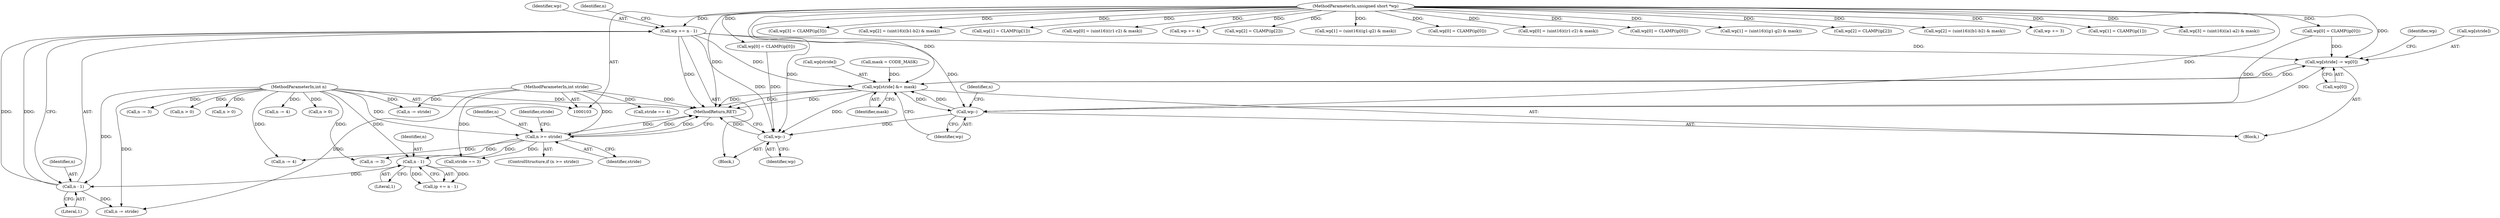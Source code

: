digraph "0_libtiff_83a4b92815ea04969d494416eaae3d4c6b338e4a#diff-c8b4b355f9b5c06d585b23138e1c185f@pointer" {
"1000390" [label="(Call,wp += n - 1)"];
"1000392" [label="(Call,n - 1)"];
"1000387" [label="(Call,n - 1)"];
"1000124" [label="(Call,n >= stride)"];
"1000105" [label="(MethodParameterIn,int n)"];
"1000106" [label="(MethodParameterIn,int stride)"];
"1000107" [label="(MethodParameterIn,unsigned short *wp)"];
"1000413" [label="(Call,wp[stride] -= wp[0])"];
"1000420" [label="(Call,wp[stride] &= mask)"];
"1000425" [label="(Call,wp--)"];
"1000440" [label="(Call,wp--)"];
"1000278" [label="(Call,wp[3] = CLAMP(ip[3]))"];
"1000387" [label="(Call,n - 1)"];
"1000388" [label="(Identifier,n)"];
"1000385" [label="(Call,ip += n - 1)"];
"1000126" [label="(Identifier,stride)"];
"1000413" [label="(Call,wp[stride] -= wp[0])"];
"1000242" [label="(Call,stride == 4)"];
"1000349" [label="(Call,wp[2] = (uint16)((b1-b2) & mask))"];
"1000427" [label="(Call,n -= stride)"];
"1000258" [label="(Call,wp[1] = CLAMP(ip[1]))"];
"1000186" [label="(Call,wp[0] = (uint16)((r1-r2) & mask))"];
"1000392" [label="(Call,n - 1)"];
"1000294" [label="(Call,n -= 4)"];
"1000422" [label="(Identifier,wp)"];
"1000130" [label="(Identifier,stride)"];
"1000297" [label="(Call,wp += 4)"];
"1000167" [label="(Call,n > 0)"];
"1000424" [label="(Identifier,mask)"];
"1000155" [label="(Call,wp[2] = CLAMP(ip[2]))"];
"1000206" [label="(Call,wp[1] = (uint16)((g1-g2) & mask))"];
"1000248" [label="(Call,wp[0] = CLAMP(ip[0]))"];
"1000171" [label="(Call,n -= 3)"];
"1000414" [label="(Call,wp[stride])"];
"1000286" [label="(Call,n -= 4)"];
"1000120" [label="(Call,mask = CODE_MASK)"];
"1000432" [label="(Call,wp[0] = CLAMP(ip[0]))"];
"1000290" [label="(Call,n > 0)"];
"1000309" [label="(Call,wp[0] = (uint16)((r1-r2) & mask))"];
"1000135" [label="(Call,wp[0] = CLAMP(ip[0]))"];
"1000390" [label="(Call,wp += n - 1)"];
"1000391" [label="(Identifier,wp)"];
"1000393" [label="(Identifier,n)"];
"1000441" [label="(Identifier,wp)"];
"1000124" [label="(Call,n >= stride)"];
"1000396" [label="(Identifier,n)"];
"1000129" [label="(Call,stride == 3)"];
"1000402" [label="(Block,)"];
"1000107" [label="(MethodParameterIn,unsigned short *wp)"];
"1000125" [label="(Identifier,n)"];
"1000421" [label="(Call,wp[stride])"];
"1000163" [label="(Call,n -= 3)"];
"1000106" [label="(MethodParameterIn,int stride)"];
"1000428" [label="(Identifier,n)"];
"1000329" [label="(Call,wp[1] = (uint16)((g1-g2) & mask))"];
"1000426" [label="(Identifier,wp)"];
"1000399" [label="(Call,n > 0)"];
"1000268" [label="(Call,wp[2] = CLAMP(ip[2]))"];
"1000226" [label="(Call,wp[2] = (uint16)((b1-b2) & mask))"];
"1000174" [label="(Call,wp += 3)"];
"1000420" [label="(Call,wp[stride] &= mask)"];
"1000440" [label="(Call,wp--)"];
"1000145" [label="(Call,wp[1] = CLAMP(ip[1]))"];
"1000417" [label="(Call,wp[0])"];
"1000105" [label="(MethodParameterIn,int n)"];
"1000394" [label="(Literal,1)"];
"1000395" [label="(Call,n -= stride)"];
"1000442" [label="(MethodReturn,RET)"];
"1000405" [label="(Call,wp[0] = CLAMP(ip[0]))"];
"1000389" [label="(Literal,1)"];
"1000123" [label="(ControlStructure,if (n >= stride))"];
"1000384" [label="(Block,)"];
"1000425" [label="(Call,wp--)"];
"1000369" [label="(Call,wp[3] = (uint16)((a1-a2) & mask))"];
"1000390" -> "1000384"  [label="AST: "];
"1000390" -> "1000392"  [label="CFG: "];
"1000391" -> "1000390"  [label="AST: "];
"1000392" -> "1000390"  [label="AST: "];
"1000396" -> "1000390"  [label="CFG: "];
"1000390" -> "1000442"  [label="DDG: "];
"1000392" -> "1000390"  [label="DDG: "];
"1000392" -> "1000390"  [label="DDG: "];
"1000107" -> "1000390"  [label="DDG: "];
"1000390" -> "1000413"  [label="DDG: "];
"1000390" -> "1000420"  [label="DDG: "];
"1000390" -> "1000425"  [label="DDG: "];
"1000390" -> "1000440"  [label="DDG: "];
"1000392" -> "1000394"  [label="CFG: "];
"1000393" -> "1000392"  [label="AST: "];
"1000394" -> "1000392"  [label="AST: "];
"1000387" -> "1000392"  [label="DDG: "];
"1000105" -> "1000392"  [label="DDG: "];
"1000392" -> "1000395"  [label="DDG: "];
"1000387" -> "1000385"  [label="AST: "];
"1000387" -> "1000389"  [label="CFG: "];
"1000388" -> "1000387"  [label="AST: "];
"1000389" -> "1000387"  [label="AST: "];
"1000385" -> "1000387"  [label="CFG: "];
"1000387" -> "1000385"  [label="DDG: "];
"1000387" -> "1000385"  [label="DDG: "];
"1000124" -> "1000387"  [label="DDG: "];
"1000105" -> "1000387"  [label="DDG: "];
"1000124" -> "1000123"  [label="AST: "];
"1000124" -> "1000126"  [label="CFG: "];
"1000125" -> "1000124"  [label="AST: "];
"1000126" -> "1000124"  [label="AST: "];
"1000130" -> "1000124"  [label="CFG: "];
"1000442" -> "1000124"  [label="CFG: "];
"1000124" -> "1000442"  [label="DDG: "];
"1000124" -> "1000442"  [label="DDG: "];
"1000124" -> "1000442"  [label="DDG: "];
"1000105" -> "1000124"  [label="DDG: "];
"1000106" -> "1000124"  [label="DDG: "];
"1000124" -> "1000129"  [label="DDG: "];
"1000124" -> "1000163"  [label="DDG: "];
"1000124" -> "1000286"  [label="DDG: "];
"1000105" -> "1000103"  [label="AST: "];
"1000105" -> "1000442"  [label="DDG: "];
"1000105" -> "1000163"  [label="DDG: "];
"1000105" -> "1000167"  [label="DDG: "];
"1000105" -> "1000171"  [label="DDG: "];
"1000105" -> "1000286"  [label="DDG: "];
"1000105" -> "1000290"  [label="DDG: "];
"1000105" -> "1000294"  [label="DDG: "];
"1000105" -> "1000395"  [label="DDG: "];
"1000105" -> "1000399"  [label="DDG: "];
"1000105" -> "1000427"  [label="DDG: "];
"1000106" -> "1000103"  [label="AST: "];
"1000106" -> "1000442"  [label="DDG: "];
"1000106" -> "1000129"  [label="DDG: "];
"1000106" -> "1000242"  [label="DDG: "];
"1000106" -> "1000395"  [label="DDG: "];
"1000106" -> "1000427"  [label="DDG: "];
"1000107" -> "1000103"  [label="AST: "];
"1000107" -> "1000442"  [label="DDG: "];
"1000107" -> "1000135"  [label="DDG: "];
"1000107" -> "1000145"  [label="DDG: "];
"1000107" -> "1000155"  [label="DDG: "];
"1000107" -> "1000174"  [label="DDG: "];
"1000107" -> "1000186"  [label="DDG: "];
"1000107" -> "1000206"  [label="DDG: "];
"1000107" -> "1000226"  [label="DDG: "];
"1000107" -> "1000248"  [label="DDG: "];
"1000107" -> "1000258"  [label="DDG: "];
"1000107" -> "1000268"  [label="DDG: "];
"1000107" -> "1000278"  [label="DDG: "];
"1000107" -> "1000297"  [label="DDG: "];
"1000107" -> "1000309"  [label="DDG: "];
"1000107" -> "1000329"  [label="DDG: "];
"1000107" -> "1000349"  [label="DDG: "];
"1000107" -> "1000369"  [label="DDG: "];
"1000107" -> "1000405"  [label="DDG: "];
"1000107" -> "1000413"  [label="DDG: "];
"1000107" -> "1000420"  [label="DDG: "];
"1000107" -> "1000425"  [label="DDG: "];
"1000107" -> "1000432"  [label="DDG: "];
"1000107" -> "1000440"  [label="DDG: "];
"1000413" -> "1000402"  [label="AST: "];
"1000413" -> "1000417"  [label="CFG: "];
"1000414" -> "1000413"  [label="AST: "];
"1000417" -> "1000413"  [label="AST: "];
"1000422" -> "1000413"  [label="CFG: "];
"1000425" -> "1000413"  [label="DDG: "];
"1000405" -> "1000413"  [label="DDG: "];
"1000420" -> "1000413"  [label="DDG: "];
"1000413" -> "1000420"  [label="DDG: "];
"1000420" -> "1000402"  [label="AST: "];
"1000420" -> "1000424"  [label="CFG: "];
"1000421" -> "1000420"  [label="AST: "];
"1000424" -> "1000420"  [label="AST: "];
"1000426" -> "1000420"  [label="CFG: "];
"1000420" -> "1000442"  [label="DDG: "];
"1000420" -> "1000442"  [label="DDG: "];
"1000420" -> "1000442"  [label="DDG: "];
"1000425" -> "1000420"  [label="DDG: "];
"1000120" -> "1000420"  [label="DDG: "];
"1000420" -> "1000425"  [label="DDG: "];
"1000420" -> "1000440"  [label="DDG: "];
"1000425" -> "1000402"  [label="AST: "];
"1000425" -> "1000426"  [label="CFG: "];
"1000426" -> "1000425"  [label="AST: "];
"1000428" -> "1000425"  [label="CFG: "];
"1000405" -> "1000425"  [label="DDG: "];
"1000425" -> "1000440"  [label="DDG: "];
"1000440" -> "1000384"  [label="AST: "];
"1000440" -> "1000441"  [label="CFG: "];
"1000441" -> "1000440"  [label="AST: "];
"1000442" -> "1000440"  [label="CFG: "];
"1000440" -> "1000442"  [label="DDG: "];
"1000432" -> "1000440"  [label="DDG: "];
}
